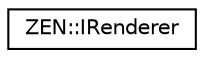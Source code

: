 digraph "Graphical Class Hierarchy"
{
 // LATEX_PDF_SIZE
  edge [fontname="Helvetica",fontsize="10",labelfontname="Helvetica",labelfontsize="10"];
  node [fontname="Helvetica",fontsize="10",shape=record];
  rankdir="LR";
  Node0 [label="ZEN::IRenderer",height=0.2,width=0.4,color="black", fillcolor="white", style="filled",URL="$classZEN_1_1IRenderer.html",tooltip=" "];
}
